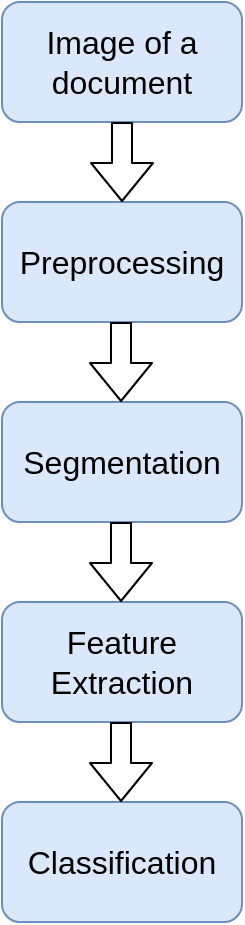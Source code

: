 <mxfile version="13.9.9" type="device"><diagram id="Wq4hby3SuNxDZ56xtA1w" name="Page-1"><mxGraphModel dx="1166" dy="776" grid="1" gridSize="10" guides="1" tooltips="1" connect="1" arrows="1" fold="1" page="1" pageScale="1" pageWidth="850" pageHeight="1100" math="0" shadow="0"><root><mxCell id="0"/><mxCell id="1" parent="0"/><mxCell id="zvSRW9skXakMz21CJ9mb-1" value="Image of a document" style="rounded=1;whiteSpace=wrap;html=1;fontSize=16;fillColor=#dae8fc;strokeColor=#6c8ebf;" vertex="1" parent="1"><mxGeometry x="280" y="160" width="120" height="60" as="geometry"/></mxCell><mxCell id="zvSRW9skXakMz21CJ9mb-2" value="Classification" style="rounded=1;whiteSpace=wrap;html=1;fontSize=16;fillColor=#dae8fc;strokeColor=#6c8ebf;" vertex="1" parent="1"><mxGeometry x="280" y="560" width="120" height="60" as="geometry"/></mxCell><mxCell id="zvSRW9skXakMz21CJ9mb-3" value="Preprocessing" style="rounded=1;whiteSpace=wrap;html=1;fontSize=16;fillColor=#dae8fc;strokeColor=#6c8ebf;" vertex="1" parent="1"><mxGeometry x="280" y="260" width="120" height="60" as="geometry"/></mxCell><mxCell id="zvSRW9skXakMz21CJ9mb-5" value="Segmentation" style="rounded=1;whiteSpace=wrap;html=1;fontSize=16;fillColor=#dae8fc;strokeColor=#6c8ebf;" vertex="1" parent="1"><mxGeometry x="280" y="360" width="120" height="60" as="geometry"/></mxCell><mxCell id="zvSRW9skXakMz21CJ9mb-6" value="Feature Extraction" style="rounded=1;whiteSpace=wrap;html=1;fontSize=16;fillColor=#dae8fc;strokeColor=#6c8ebf;" vertex="1" parent="1"><mxGeometry x="280" y="460" width="120" height="60" as="geometry"/></mxCell><mxCell id="zvSRW9skXakMz21CJ9mb-7" value="" style="shape=flexArrow;endArrow=classic;html=1;fontSize=16;exitX=0.5;exitY=1;exitDx=0;exitDy=0;" edge="1" parent="1" source="zvSRW9skXakMz21CJ9mb-1" target="zvSRW9skXakMz21CJ9mb-3"><mxGeometry width="50" height="50" relative="1" as="geometry"><mxPoint x="450" y="320" as="sourcePoint"/><mxPoint x="500" y="270" as="targetPoint"/></mxGeometry></mxCell><mxCell id="zvSRW9skXakMz21CJ9mb-9" value="" style="shape=flexArrow;endArrow=classic;html=1;fontSize=16;exitX=0.5;exitY=1;exitDx=0;exitDy=0;" edge="1" parent="1"><mxGeometry width="50" height="50" relative="1" as="geometry"><mxPoint x="339.5" y="320" as="sourcePoint"/><mxPoint x="339.5" y="360" as="targetPoint"/></mxGeometry></mxCell><mxCell id="zvSRW9skXakMz21CJ9mb-10" value="" style="shape=flexArrow;endArrow=classic;html=1;fontSize=16;exitX=0.5;exitY=1;exitDx=0;exitDy=0;" edge="1" parent="1"><mxGeometry width="50" height="50" relative="1" as="geometry"><mxPoint x="339.5" y="420" as="sourcePoint"/><mxPoint x="339.5" y="460" as="targetPoint"/></mxGeometry></mxCell><mxCell id="zvSRW9skXakMz21CJ9mb-11" value="" style="shape=flexArrow;endArrow=classic;html=1;fontSize=16;exitX=0.5;exitY=1;exitDx=0;exitDy=0;" edge="1" parent="1"><mxGeometry width="50" height="50" relative="1" as="geometry"><mxPoint x="339.5" y="520" as="sourcePoint"/><mxPoint x="339.5" y="560" as="targetPoint"/></mxGeometry></mxCell></root></mxGraphModel></diagram></mxfile>